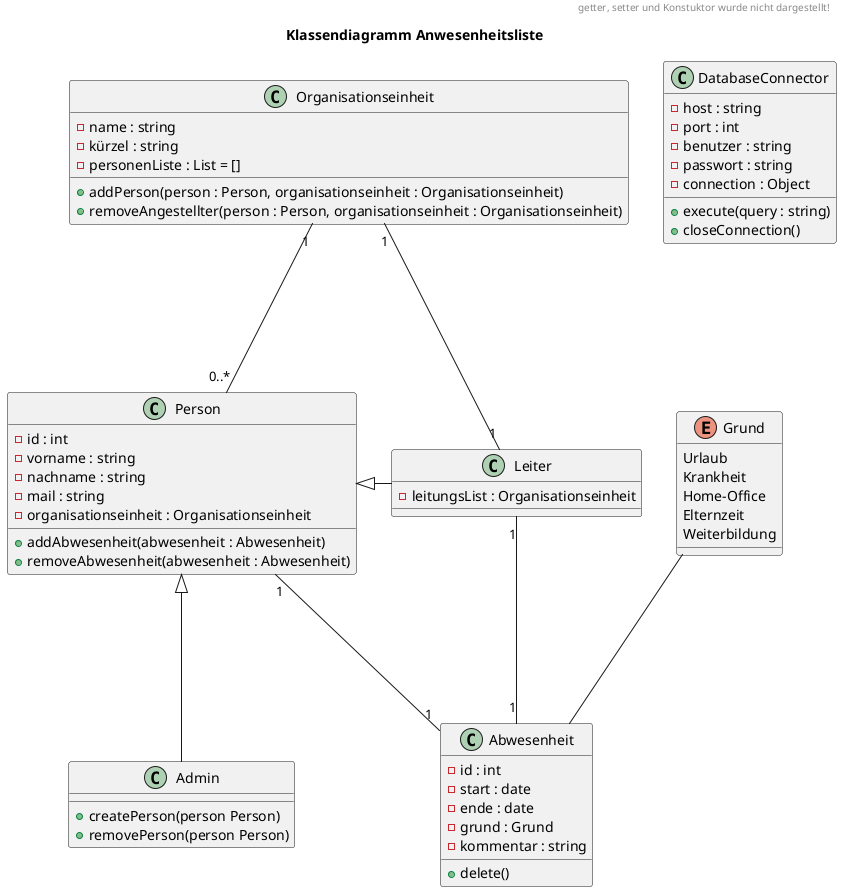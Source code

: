 @startuml
title
Klassendiagramm Anwesenheitsliste
end title
' left to right direction
skinparam ranksep 150

header getter, setter und Konstuktor wurde nicht dargestellt!

class Person{
    -id : int
    -vorname : string
    -nachname : string
    -mail : string
    -organisationseinheit : Organisationseinheit
    +addAbwesenheit(abwesenheit : Abwesenheit)
    +removeAbwesenheit(abwesenheit : Abwesenheit)
    ' +getId()
    ' +getVorname()
    ' +getNachame()
    ' +getName()
    ' +getMail()
    ' +getOrganisationseinheit()
    ' +setId()
    ' +setVorname()
    ' +setNachame()
    ' +setName()
    ' +setMail()
    ' +setOrganisationseinheit()
}

class Leiter{
    -leitungsList : Organisationseinheit
    ' +getLeitung()
    ' +setLeitung()
}

class Admin{
    +createPerson(person Person)
    +removePerson(person Person)
}

class Organisationseinheit{
    -name : string
    -kürzel : string
    -personenListe : List = []
    +addPerson(person : Person, organisationseinheit : Organisationseinheit)
    +removeAngestellter(person : Person, organisationseinheit : Organisationseinheit)
}

class Abwesenheit{
    -id : int
    -start : date
    -ende : date
    -grund : Grund
    -kommentar : string
    +delete()
}

enum Grund{
    Urlaub
    Krankheit
    Home-Office
    Elternzeit
    Weiterbildung
}

class DatabaseConnector{
    -host : string
    -port : int
    -benutzer : string
    -passwort : string
    -connection : Object
    +execute(query : string)
    +closeConnection()
}



Person <|- Leiter
Person <|-- Admin
Organisationseinheit "1" -- "0..*" Person 
Organisationseinheit "1" - "1" Leiter 
Person "1" -- "1" Abwesenheit
Leiter "1" -- "1" Abwesenheit
Grund -- Abwesenheit
@enduml